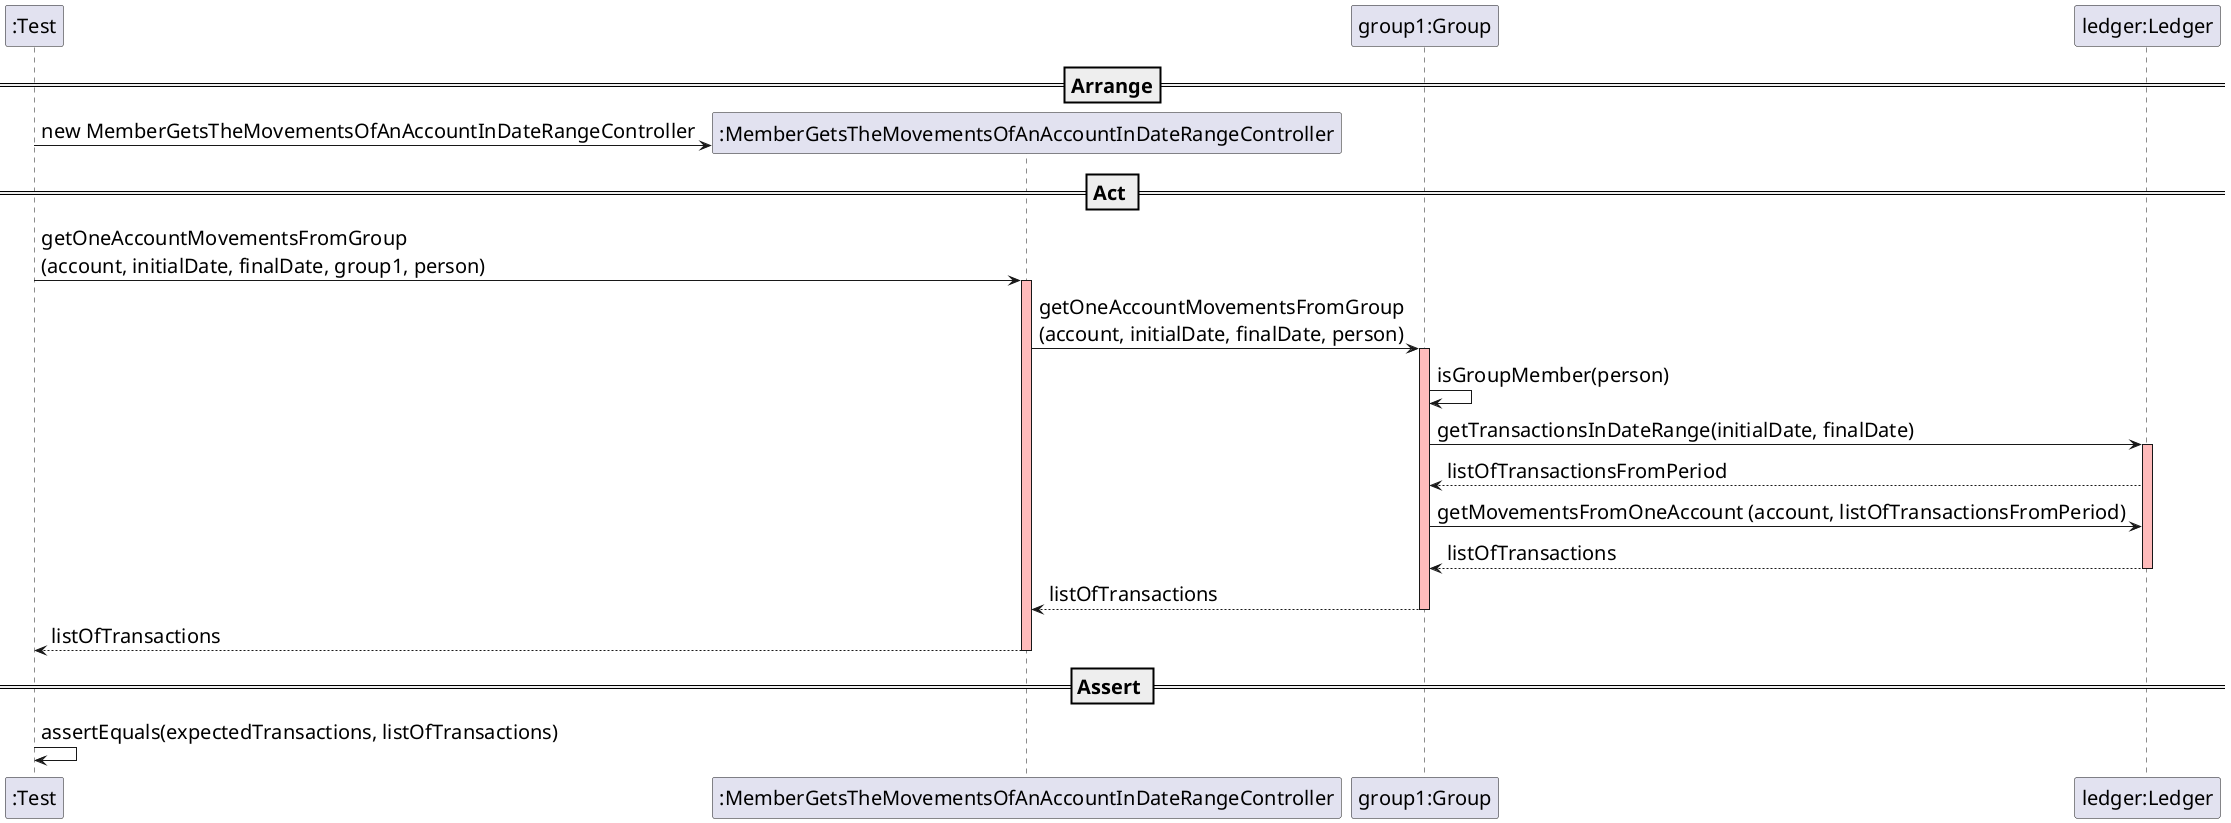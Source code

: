 @startuml

skinparam DefaultFontSize 20

create ":Test"

==Arrange==

create ":MemberGetsTheMovementsOfAnAccountInDateRangeController"
":Test" -> ":MemberGetsTheMovementsOfAnAccountInDateRangeController" : new MemberGetsTheMovementsOfAnAccountInDateRangeController

participant "group1:Group"

participant "ledger:Ledger"
deactivate ":MemberGetsTheMovementsOfAnAccountInDateRangeController" #FFBBBB

== Act ==

":Test" -> ":MemberGetsTheMovementsOfAnAccountInDateRangeController" : getOneAccountMovementsFromGroup\n(account, initialDate, finalDate, group1, person)
activate ":MemberGetsTheMovementsOfAnAccountInDateRangeController" #FFBBBB
":MemberGetsTheMovementsOfAnAccountInDateRangeController" -> "group1:Group" : getOneAccountMovementsFromGroup\n(account, initialDate, finalDate, person)
activate "group1:Group" #FFBBBB

"group1:Group" -> "group1:Group" : isGroupMember(person)

"group1:Group" -> "ledger:Ledger" : getTransactionsInDateRange(initialDate, finalDate)
activate "ledger:Ledger" #FFBBBB
"ledger:Ledger" --> "group1:Group" : listOfTransactionsFromPeriod

"group1:Group" -> "ledger:Ledger" : getMovementsFromOneAccount (account, listOfTransactionsFromPeriod)
"ledger:Ledger" --> "group1:Group" : listOfTransactions
deactivate "ledger:Ledger" #FFBBBB
"group1:Group" --> ":MemberGetsTheMovementsOfAnAccountInDateRangeController" : listOfTransactions
deactivate "group1:Group" #FFBBBB
":MemberGetsTheMovementsOfAnAccountInDateRangeController" --> ":Test" : listOfTransactions
deactivate ":MemberGetsTheMovementsOfAnAccountInDateRangeController" #FFBBBB

== Assert ==

":Test" -> ":Test" : assertEquals(expectedTransactions, listOfTransactions)

@enduml
